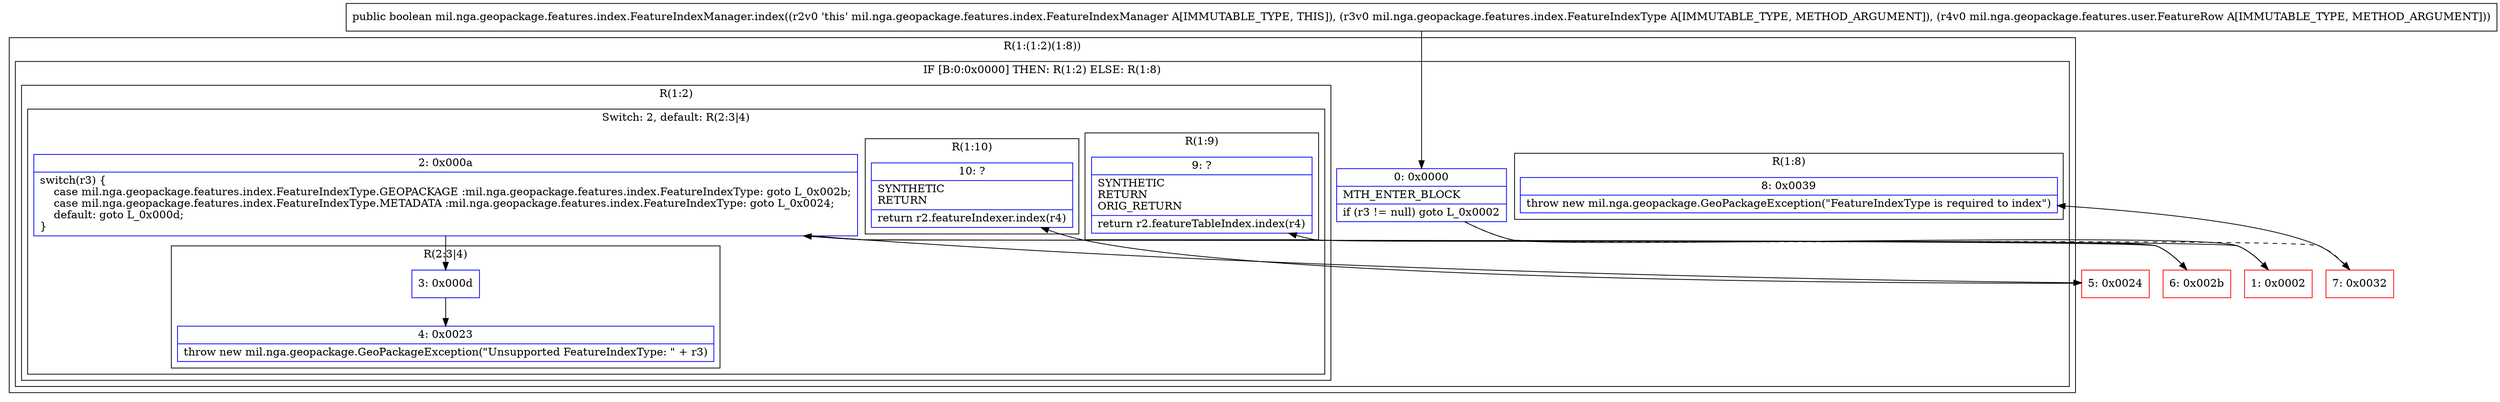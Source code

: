 digraph "CFG formil.nga.geopackage.features.index.FeatureIndexManager.index(Lmil\/nga\/geopackage\/features\/index\/FeatureIndexType;Lmil\/nga\/geopackage\/features\/user\/FeatureRow;)Z" {
subgraph cluster_Region_1778525796 {
label = "R(1:(1:2)(1:8))";
node [shape=record,color=blue];
subgraph cluster_IfRegion_616160570 {
label = "IF [B:0:0x0000] THEN: R(1:2) ELSE: R(1:8)";
node [shape=record,color=blue];
Node_0 [shape=record,label="{0\:\ 0x0000|MTH_ENTER_BLOCK\l|if (r3 != null) goto L_0x0002\l}"];
subgraph cluster_Region_913905598 {
label = "R(1:2)";
node [shape=record,color=blue];
subgraph cluster_SwitchRegion_969822621 {
label = "Switch: 2, default: R(2:3|4)";
node [shape=record,color=blue];
Node_2 [shape=record,label="{2\:\ 0x000a|switch(r3) \{\l    case mil.nga.geopackage.features.index.FeatureIndexType.GEOPACKAGE :mil.nga.geopackage.features.index.FeatureIndexType: goto L_0x002b;\l    case mil.nga.geopackage.features.index.FeatureIndexType.METADATA :mil.nga.geopackage.features.index.FeatureIndexType: goto L_0x0024;\l    default: goto L_0x000d;\l\}\l}"];
subgraph cluster_Region_1107587526 {
label = "R(1:9)";
node [shape=record,color=blue];
Node_9 [shape=record,label="{9\:\ ?|SYNTHETIC\lRETURN\lORIG_RETURN\l|return r2.featureTableIndex.index(r4)\l}"];
}
subgraph cluster_Region_683549873 {
label = "R(1:10)";
node [shape=record,color=blue];
Node_10 [shape=record,label="{10\:\ ?|SYNTHETIC\lRETURN\l|return r2.featureIndexer.index(r4)\l}"];
}
subgraph cluster_Region_1443107583 {
label = "R(2:3|4)";
node [shape=record,color=blue];
Node_3 [shape=record,label="{3\:\ 0x000d}"];
Node_4 [shape=record,label="{4\:\ 0x0023|throw new mil.nga.geopackage.GeoPackageException(\"Unsupported FeatureIndexType: \" + r3)\l}"];
}
}
}
subgraph cluster_Region_495842075 {
label = "R(1:8)";
node [shape=record,color=blue];
Node_8 [shape=record,label="{8\:\ 0x0039|throw new mil.nga.geopackage.GeoPackageException(\"FeatureIndexType is required to index\")\l}"];
}
}
}
Node_1 [shape=record,color=red,label="{1\:\ 0x0002}"];
Node_5 [shape=record,color=red,label="{5\:\ 0x0024}"];
Node_6 [shape=record,color=red,label="{6\:\ 0x002b}"];
Node_7 [shape=record,color=red,label="{7\:\ 0x0032}"];
MethodNode[shape=record,label="{public boolean mil.nga.geopackage.features.index.FeatureIndexManager.index((r2v0 'this' mil.nga.geopackage.features.index.FeatureIndexManager A[IMMUTABLE_TYPE, THIS]), (r3v0 mil.nga.geopackage.features.index.FeatureIndexType A[IMMUTABLE_TYPE, METHOD_ARGUMENT]), (r4v0 mil.nga.geopackage.features.user.FeatureRow A[IMMUTABLE_TYPE, METHOD_ARGUMENT])) }"];
MethodNode -> Node_0;
Node_0 -> Node_1;
Node_0 -> Node_7[style=dashed];
Node_2 -> Node_3;
Node_2 -> Node_5;
Node_2 -> Node_6;
Node_3 -> Node_4;
Node_1 -> Node_2;
Node_5 -> Node_10;
Node_6 -> Node_9;
Node_7 -> Node_8;
}

